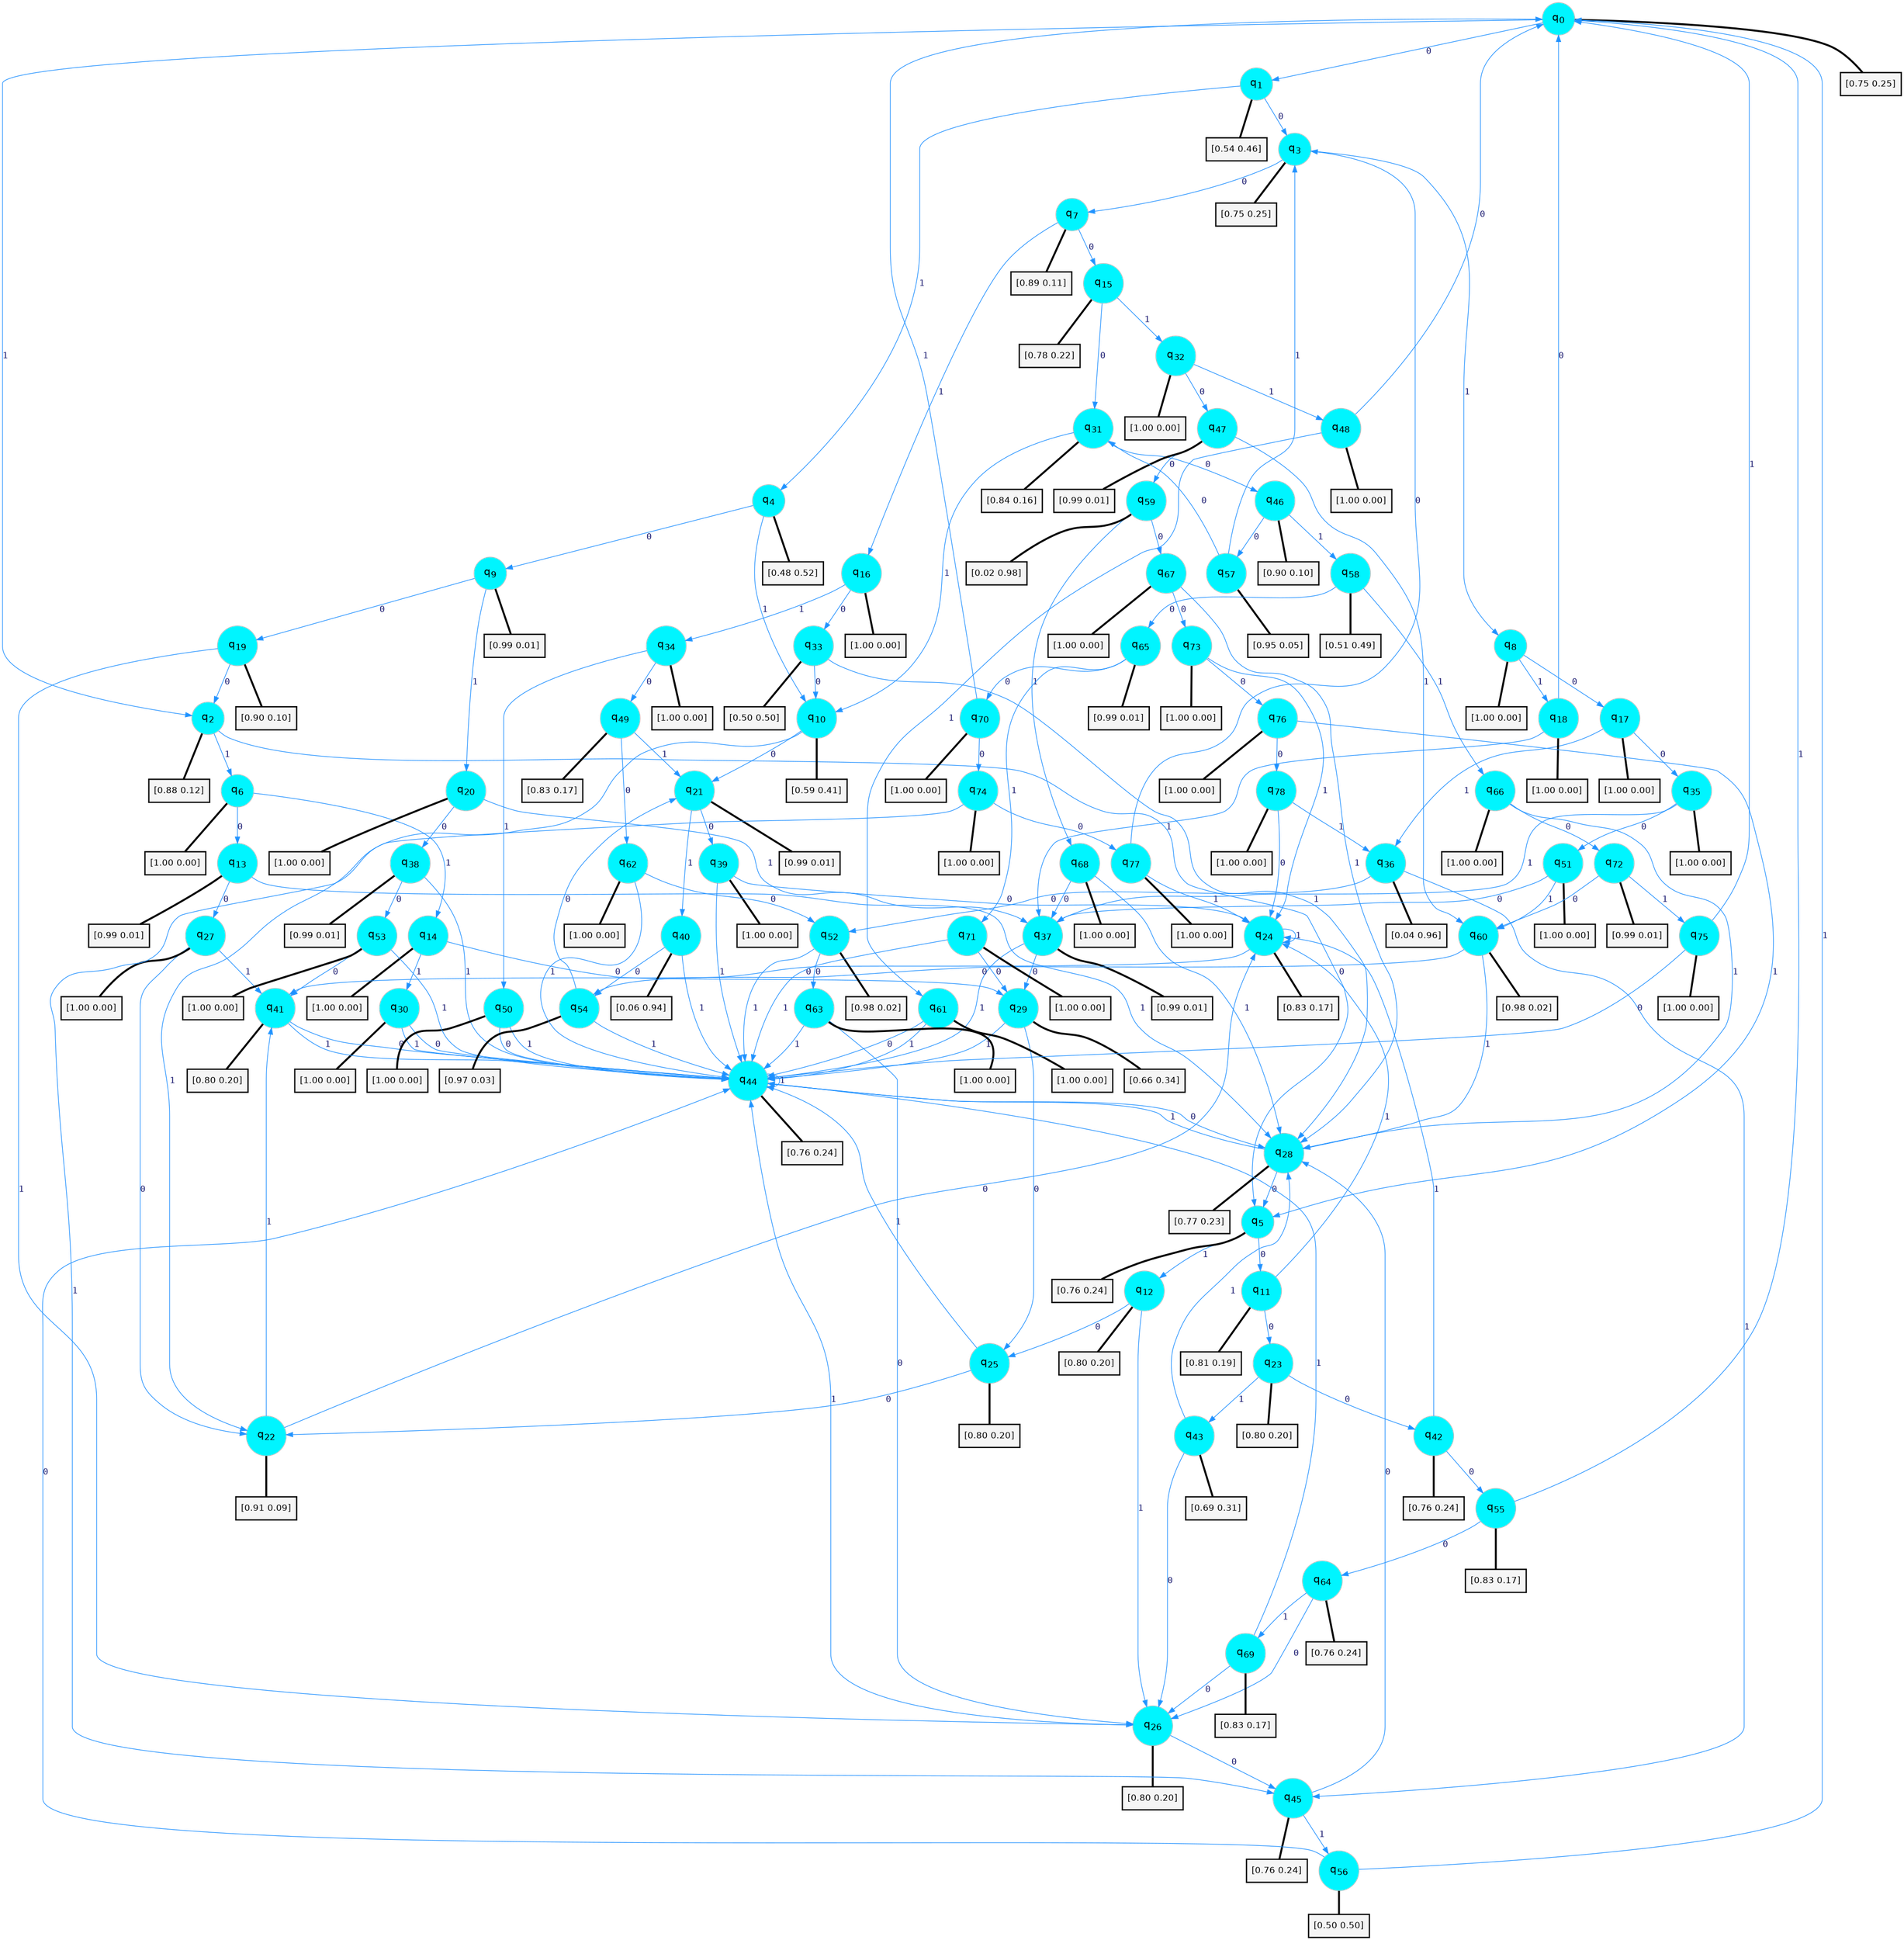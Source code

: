 digraph G {
graph [
bgcolor=transparent, dpi=300, rankdir=TD, size="40,25"];
node [
color=gray, fillcolor=turquoise1, fontcolor=black, fontname=Helvetica, fontsize=16, fontweight=bold, shape=circle, style=filled];
edge [
arrowsize=1, color=dodgerblue1, fontcolor=midnightblue, fontname=courier, fontweight=bold, penwidth=1, style=solid, weight=20];
0[label=<q<SUB>0</SUB>>];
1[label=<q<SUB>1</SUB>>];
2[label=<q<SUB>2</SUB>>];
3[label=<q<SUB>3</SUB>>];
4[label=<q<SUB>4</SUB>>];
5[label=<q<SUB>5</SUB>>];
6[label=<q<SUB>6</SUB>>];
7[label=<q<SUB>7</SUB>>];
8[label=<q<SUB>8</SUB>>];
9[label=<q<SUB>9</SUB>>];
10[label=<q<SUB>10</SUB>>];
11[label=<q<SUB>11</SUB>>];
12[label=<q<SUB>12</SUB>>];
13[label=<q<SUB>13</SUB>>];
14[label=<q<SUB>14</SUB>>];
15[label=<q<SUB>15</SUB>>];
16[label=<q<SUB>16</SUB>>];
17[label=<q<SUB>17</SUB>>];
18[label=<q<SUB>18</SUB>>];
19[label=<q<SUB>19</SUB>>];
20[label=<q<SUB>20</SUB>>];
21[label=<q<SUB>21</SUB>>];
22[label=<q<SUB>22</SUB>>];
23[label=<q<SUB>23</SUB>>];
24[label=<q<SUB>24</SUB>>];
25[label=<q<SUB>25</SUB>>];
26[label=<q<SUB>26</SUB>>];
27[label=<q<SUB>27</SUB>>];
28[label=<q<SUB>28</SUB>>];
29[label=<q<SUB>29</SUB>>];
30[label=<q<SUB>30</SUB>>];
31[label=<q<SUB>31</SUB>>];
32[label=<q<SUB>32</SUB>>];
33[label=<q<SUB>33</SUB>>];
34[label=<q<SUB>34</SUB>>];
35[label=<q<SUB>35</SUB>>];
36[label=<q<SUB>36</SUB>>];
37[label=<q<SUB>37</SUB>>];
38[label=<q<SUB>38</SUB>>];
39[label=<q<SUB>39</SUB>>];
40[label=<q<SUB>40</SUB>>];
41[label=<q<SUB>41</SUB>>];
42[label=<q<SUB>42</SUB>>];
43[label=<q<SUB>43</SUB>>];
44[label=<q<SUB>44</SUB>>];
45[label=<q<SUB>45</SUB>>];
46[label=<q<SUB>46</SUB>>];
47[label=<q<SUB>47</SUB>>];
48[label=<q<SUB>48</SUB>>];
49[label=<q<SUB>49</SUB>>];
50[label=<q<SUB>50</SUB>>];
51[label=<q<SUB>51</SUB>>];
52[label=<q<SUB>52</SUB>>];
53[label=<q<SUB>53</SUB>>];
54[label=<q<SUB>54</SUB>>];
55[label=<q<SUB>55</SUB>>];
56[label=<q<SUB>56</SUB>>];
57[label=<q<SUB>57</SUB>>];
58[label=<q<SUB>58</SUB>>];
59[label=<q<SUB>59</SUB>>];
60[label=<q<SUB>60</SUB>>];
61[label=<q<SUB>61</SUB>>];
62[label=<q<SUB>62</SUB>>];
63[label=<q<SUB>63</SUB>>];
64[label=<q<SUB>64</SUB>>];
65[label=<q<SUB>65</SUB>>];
66[label=<q<SUB>66</SUB>>];
67[label=<q<SUB>67</SUB>>];
68[label=<q<SUB>68</SUB>>];
69[label=<q<SUB>69</SUB>>];
70[label=<q<SUB>70</SUB>>];
71[label=<q<SUB>71</SUB>>];
72[label=<q<SUB>72</SUB>>];
73[label=<q<SUB>73</SUB>>];
74[label=<q<SUB>74</SUB>>];
75[label=<q<SUB>75</SUB>>];
76[label=<q<SUB>76</SUB>>];
77[label=<q<SUB>77</SUB>>];
78[label=<q<SUB>78</SUB>>];
79[label="[0.75 0.25]", shape=box,fontcolor=black, fontname=Helvetica, fontsize=14, penwidth=2, fillcolor=whitesmoke,color=black];
80[label="[0.54 0.46]", shape=box,fontcolor=black, fontname=Helvetica, fontsize=14, penwidth=2, fillcolor=whitesmoke,color=black];
81[label="[0.88 0.12]", shape=box,fontcolor=black, fontname=Helvetica, fontsize=14, penwidth=2, fillcolor=whitesmoke,color=black];
82[label="[0.75 0.25]", shape=box,fontcolor=black, fontname=Helvetica, fontsize=14, penwidth=2, fillcolor=whitesmoke,color=black];
83[label="[0.48 0.52]", shape=box,fontcolor=black, fontname=Helvetica, fontsize=14, penwidth=2, fillcolor=whitesmoke,color=black];
84[label="[0.76 0.24]", shape=box,fontcolor=black, fontname=Helvetica, fontsize=14, penwidth=2, fillcolor=whitesmoke,color=black];
85[label="[1.00 0.00]", shape=box,fontcolor=black, fontname=Helvetica, fontsize=14, penwidth=2, fillcolor=whitesmoke,color=black];
86[label="[0.89 0.11]", shape=box,fontcolor=black, fontname=Helvetica, fontsize=14, penwidth=2, fillcolor=whitesmoke,color=black];
87[label="[1.00 0.00]", shape=box,fontcolor=black, fontname=Helvetica, fontsize=14, penwidth=2, fillcolor=whitesmoke,color=black];
88[label="[0.99 0.01]", shape=box,fontcolor=black, fontname=Helvetica, fontsize=14, penwidth=2, fillcolor=whitesmoke,color=black];
89[label="[0.59 0.41]", shape=box,fontcolor=black, fontname=Helvetica, fontsize=14, penwidth=2, fillcolor=whitesmoke,color=black];
90[label="[0.81 0.19]", shape=box,fontcolor=black, fontname=Helvetica, fontsize=14, penwidth=2, fillcolor=whitesmoke,color=black];
91[label="[0.80 0.20]", shape=box,fontcolor=black, fontname=Helvetica, fontsize=14, penwidth=2, fillcolor=whitesmoke,color=black];
92[label="[0.99 0.01]", shape=box,fontcolor=black, fontname=Helvetica, fontsize=14, penwidth=2, fillcolor=whitesmoke,color=black];
93[label="[1.00 0.00]", shape=box,fontcolor=black, fontname=Helvetica, fontsize=14, penwidth=2, fillcolor=whitesmoke,color=black];
94[label="[0.78 0.22]", shape=box,fontcolor=black, fontname=Helvetica, fontsize=14, penwidth=2, fillcolor=whitesmoke,color=black];
95[label="[1.00 0.00]", shape=box,fontcolor=black, fontname=Helvetica, fontsize=14, penwidth=2, fillcolor=whitesmoke,color=black];
96[label="[1.00 0.00]", shape=box,fontcolor=black, fontname=Helvetica, fontsize=14, penwidth=2, fillcolor=whitesmoke,color=black];
97[label="[1.00 0.00]", shape=box,fontcolor=black, fontname=Helvetica, fontsize=14, penwidth=2, fillcolor=whitesmoke,color=black];
98[label="[0.90 0.10]", shape=box,fontcolor=black, fontname=Helvetica, fontsize=14, penwidth=2, fillcolor=whitesmoke,color=black];
99[label="[1.00 0.00]", shape=box,fontcolor=black, fontname=Helvetica, fontsize=14, penwidth=2, fillcolor=whitesmoke,color=black];
100[label="[0.99 0.01]", shape=box,fontcolor=black, fontname=Helvetica, fontsize=14, penwidth=2, fillcolor=whitesmoke,color=black];
101[label="[0.91 0.09]", shape=box,fontcolor=black, fontname=Helvetica, fontsize=14, penwidth=2, fillcolor=whitesmoke,color=black];
102[label="[0.80 0.20]", shape=box,fontcolor=black, fontname=Helvetica, fontsize=14, penwidth=2, fillcolor=whitesmoke,color=black];
103[label="[0.83 0.17]", shape=box,fontcolor=black, fontname=Helvetica, fontsize=14, penwidth=2, fillcolor=whitesmoke,color=black];
104[label="[0.80 0.20]", shape=box,fontcolor=black, fontname=Helvetica, fontsize=14, penwidth=2, fillcolor=whitesmoke,color=black];
105[label="[0.80 0.20]", shape=box,fontcolor=black, fontname=Helvetica, fontsize=14, penwidth=2, fillcolor=whitesmoke,color=black];
106[label="[1.00 0.00]", shape=box,fontcolor=black, fontname=Helvetica, fontsize=14, penwidth=2, fillcolor=whitesmoke,color=black];
107[label="[0.77 0.23]", shape=box,fontcolor=black, fontname=Helvetica, fontsize=14, penwidth=2, fillcolor=whitesmoke,color=black];
108[label="[0.66 0.34]", shape=box,fontcolor=black, fontname=Helvetica, fontsize=14, penwidth=2, fillcolor=whitesmoke,color=black];
109[label="[1.00 0.00]", shape=box,fontcolor=black, fontname=Helvetica, fontsize=14, penwidth=2, fillcolor=whitesmoke,color=black];
110[label="[0.84 0.16]", shape=box,fontcolor=black, fontname=Helvetica, fontsize=14, penwidth=2, fillcolor=whitesmoke,color=black];
111[label="[1.00 0.00]", shape=box,fontcolor=black, fontname=Helvetica, fontsize=14, penwidth=2, fillcolor=whitesmoke,color=black];
112[label="[0.50 0.50]", shape=box,fontcolor=black, fontname=Helvetica, fontsize=14, penwidth=2, fillcolor=whitesmoke,color=black];
113[label="[1.00 0.00]", shape=box,fontcolor=black, fontname=Helvetica, fontsize=14, penwidth=2, fillcolor=whitesmoke,color=black];
114[label="[1.00 0.00]", shape=box,fontcolor=black, fontname=Helvetica, fontsize=14, penwidth=2, fillcolor=whitesmoke,color=black];
115[label="[0.04 0.96]", shape=box,fontcolor=black, fontname=Helvetica, fontsize=14, penwidth=2, fillcolor=whitesmoke,color=black];
116[label="[0.99 0.01]", shape=box,fontcolor=black, fontname=Helvetica, fontsize=14, penwidth=2, fillcolor=whitesmoke,color=black];
117[label="[0.99 0.01]", shape=box,fontcolor=black, fontname=Helvetica, fontsize=14, penwidth=2, fillcolor=whitesmoke,color=black];
118[label="[1.00 0.00]", shape=box,fontcolor=black, fontname=Helvetica, fontsize=14, penwidth=2, fillcolor=whitesmoke,color=black];
119[label="[0.06 0.94]", shape=box,fontcolor=black, fontname=Helvetica, fontsize=14, penwidth=2, fillcolor=whitesmoke,color=black];
120[label="[0.80 0.20]", shape=box,fontcolor=black, fontname=Helvetica, fontsize=14, penwidth=2, fillcolor=whitesmoke,color=black];
121[label="[0.76 0.24]", shape=box,fontcolor=black, fontname=Helvetica, fontsize=14, penwidth=2, fillcolor=whitesmoke,color=black];
122[label="[0.69 0.31]", shape=box,fontcolor=black, fontname=Helvetica, fontsize=14, penwidth=2, fillcolor=whitesmoke,color=black];
123[label="[0.76 0.24]", shape=box,fontcolor=black, fontname=Helvetica, fontsize=14, penwidth=2, fillcolor=whitesmoke,color=black];
124[label="[0.76 0.24]", shape=box,fontcolor=black, fontname=Helvetica, fontsize=14, penwidth=2, fillcolor=whitesmoke,color=black];
125[label="[0.90 0.10]", shape=box,fontcolor=black, fontname=Helvetica, fontsize=14, penwidth=2, fillcolor=whitesmoke,color=black];
126[label="[0.99 0.01]", shape=box,fontcolor=black, fontname=Helvetica, fontsize=14, penwidth=2, fillcolor=whitesmoke,color=black];
127[label="[1.00 0.00]", shape=box,fontcolor=black, fontname=Helvetica, fontsize=14, penwidth=2, fillcolor=whitesmoke,color=black];
128[label="[0.83 0.17]", shape=box,fontcolor=black, fontname=Helvetica, fontsize=14, penwidth=2, fillcolor=whitesmoke,color=black];
129[label="[1.00 0.00]", shape=box,fontcolor=black, fontname=Helvetica, fontsize=14, penwidth=2, fillcolor=whitesmoke,color=black];
130[label="[1.00 0.00]", shape=box,fontcolor=black, fontname=Helvetica, fontsize=14, penwidth=2, fillcolor=whitesmoke,color=black];
131[label="[0.98 0.02]", shape=box,fontcolor=black, fontname=Helvetica, fontsize=14, penwidth=2, fillcolor=whitesmoke,color=black];
132[label="[1.00 0.00]", shape=box,fontcolor=black, fontname=Helvetica, fontsize=14, penwidth=2, fillcolor=whitesmoke,color=black];
133[label="[0.97 0.03]", shape=box,fontcolor=black, fontname=Helvetica, fontsize=14, penwidth=2, fillcolor=whitesmoke,color=black];
134[label="[0.83 0.17]", shape=box,fontcolor=black, fontname=Helvetica, fontsize=14, penwidth=2, fillcolor=whitesmoke,color=black];
135[label="[0.50 0.50]", shape=box,fontcolor=black, fontname=Helvetica, fontsize=14, penwidth=2, fillcolor=whitesmoke,color=black];
136[label="[0.95 0.05]", shape=box,fontcolor=black, fontname=Helvetica, fontsize=14, penwidth=2, fillcolor=whitesmoke,color=black];
137[label="[0.51 0.49]", shape=box,fontcolor=black, fontname=Helvetica, fontsize=14, penwidth=2, fillcolor=whitesmoke,color=black];
138[label="[0.02 0.98]", shape=box,fontcolor=black, fontname=Helvetica, fontsize=14, penwidth=2, fillcolor=whitesmoke,color=black];
139[label="[0.98 0.02]", shape=box,fontcolor=black, fontname=Helvetica, fontsize=14, penwidth=2, fillcolor=whitesmoke,color=black];
140[label="[1.00 0.00]", shape=box,fontcolor=black, fontname=Helvetica, fontsize=14, penwidth=2, fillcolor=whitesmoke,color=black];
141[label="[1.00 0.00]", shape=box,fontcolor=black, fontname=Helvetica, fontsize=14, penwidth=2, fillcolor=whitesmoke,color=black];
142[label="[1.00 0.00]", shape=box,fontcolor=black, fontname=Helvetica, fontsize=14, penwidth=2, fillcolor=whitesmoke,color=black];
143[label="[0.76 0.24]", shape=box,fontcolor=black, fontname=Helvetica, fontsize=14, penwidth=2, fillcolor=whitesmoke,color=black];
144[label="[0.99 0.01]", shape=box,fontcolor=black, fontname=Helvetica, fontsize=14, penwidth=2, fillcolor=whitesmoke,color=black];
145[label="[1.00 0.00]", shape=box,fontcolor=black, fontname=Helvetica, fontsize=14, penwidth=2, fillcolor=whitesmoke,color=black];
146[label="[1.00 0.00]", shape=box,fontcolor=black, fontname=Helvetica, fontsize=14, penwidth=2, fillcolor=whitesmoke,color=black];
147[label="[1.00 0.00]", shape=box,fontcolor=black, fontname=Helvetica, fontsize=14, penwidth=2, fillcolor=whitesmoke,color=black];
148[label="[0.83 0.17]", shape=box,fontcolor=black, fontname=Helvetica, fontsize=14, penwidth=2, fillcolor=whitesmoke,color=black];
149[label="[1.00 0.00]", shape=box,fontcolor=black, fontname=Helvetica, fontsize=14, penwidth=2, fillcolor=whitesmoke,color=black];
150[label="[1.00 0.00]", shape=box,fontcolor=black, fontname=Helvetica, fontsize=14, penwidth=2, fillcolor=whitesmoke,color=black];
151[label="[0.99 0.01]", shape=box,fontcolor=black, fontname=Helvetica, fontsize=14, penwidth=2, fillcolor=whitesmoke,color=black];
152[label="[1.00 0.00]", shape=box,fontcolor=black, fontname=Helvetica, fontsize=14, penwidth=2, fillcolor=whitesmoke,color=black];
153[label="[1.00 0.00]", shape=box,fontcolor=black, fontname=Helvetica, fontsize=14, penwidth=2, fillcolor=whitesmoke,color=black];
154[label="[1.00 0.00]", shape=box,fontcolor=black, fontname=Helvetica, fontsize=14, penwidth=2, fillcolor=whitesmoke,color=black];
155[label="[1.00 0.00]", shape=box,fontcolor=black, fontname=Helvetica, fontsize=14, penwidth=2, fillcolor=whitesmoke,color=black];
156[label="[1.00 0.00]", shape=box,fontcolor=black, fontname=Helvetica, fontsize=14, penwidth=2, fillcolor=whitesmoke,color=black];
157[label="[1.00 0.00]", shape=box,fontcolor=black, fontname=Helvetica, fontsize=14, penwidth=2, fillcolor=whitesmoke,color=black];
0->1 [label=0];
0->2 [label=1];
0->79 [arrowhead=none, penwidth=3,color=black];
1->3 [label=0];
1->4 [label=1];
1->80 [arrowhead=none, penwidth=3,color=black];
2->5 [label=0];
2->6 [label=1];
2->81 [arrowhead=none, penwidth=3,color=black];
3->7 [label=0];
3->8 [label=1];
3->82 [arrowhead=none, penwidth=3,color=black];
4->9 [label=0];
4->10 [label=1];
4->83 [arrowhead=none, penwidth=3,color=black];
5->11 [label=0];
5->12 [label=1];
5->84 [arrowhead=none, penwidth=3,color=black];
6->13 [label=0];
6->14 [label=1];
6->85 [arrowhead=none, penwidth=3,color=black];
7->15 [label=0];
7->16 [label=1];
7->86 [arrowhead=none, penwidth=3,color=black];
8->17 [label=0];
8->18 [label=1];
8->87 [arrowhead=none, penwidth=3,color=black];
9->19 [label=0];
9->20 [label=1];
9->88 [arrowhead=none, penwidth=3,color=black];
10->21 [label=0];
10->22 [label=1];
10->89 [arrowhead=none, penwidth=3,color=black];
11->23 [label=0];
11->24 [label=1];
11->90 [arrowhead=none, penwidth=3,color=black];
12->25 [label=0];
12->26 [label=1];
12->91 [arrowhead=none, penwidth=3,color=black];
13->27 [label=0];
13->28 [label=1];
13->92 [arrowhead=none, penwidth=3,color=black];
14->29 [label=0];
14->30 [label=1];
14->93 [arrowhead=none, penwidth=3,color=black];
15->31 [label=0];
15->32 [label=1];
15->94 [arrowhead=none, penwidth=3,color=black];
16->33 [label=0];
16->34 [label=1];
16->95 [arrowhead=none, penwidth=3,color=black];
17->35 [label=0];
17->36 [label=1];
17->96 [arrowhead=none, penwidth=3,color=black];
18->0 [label=0];
18->37 [label=1];
18->97 [arrowhead=none, penwidth=3,color=black];
19->2 [label=0];
19->26 [label=1];
19->98 [arrowhead=none, penwidth=3,color=black];
20->38 [label=0];
20->37 [label=1];
20->99 [arrowhead=none, penwidth=3,color=black];
21->39 [label=0];
21->40 [label=1];
21->100 [arrowhead=none, penwidth=3,color=black];
22->24 [label=0];
22->41 [label=1];
22->101 [arrowhead=none, penwidth=3,color=black];
23->42 [label=0];
23->43 [label=1];
23->102 [arrowhead=none, penwidth=3,color=black];
24->41 [label=0];
24->24 [label=1];
24->103 [arrowhead=none, penwidth=3,color=black];
25->22 [label=0];
25->44 [label=1];
25->104 [arrowhead=none, penwidth=3,color=black];
26->45 [label=0];
26->44 [label=1];
26->105 [arrowhead=none, penwidth=3,color=black];
27->22 [label=0];
27->41 [label=1];
27->106 [arrowhead=none, penwidth=3,color=black];
28->5 [label=0];
28->44 [label=1];
28->107 [arrowhead=none, penwidth=3,color=black];
29->25 [label=0];
29->44 [label=1];
29->108 [arrowhead=none, penwidth=3,color=black];
30->44 [label=0];
30->44 [label=1];
30->109 [arrowhead=none, penwidth=3,color=black];
31->46 [label=0];
31->10 [label=1];
31->110 [arrowhead=none, penwidth=3,color=black];
32->47 [label=0];
32->48 [label=1];
32->111 [arrowhead=none, penwidth=3,color=black];
33->10 [label=0];
33->28 [label=1];
33->112 [arrowhead=none, penwidth=3,color=black];
34->49 [label=0];
34->50 [label=1];
34->113 [arrowhead=none, penwidth=3,color=black];
35->51 [label=0];
35->37 [label=1];
35->114 [arrowhead=none, penwidth=3,color=black];
36->52 [label=0];
36->45 [label=1];
36->115 [arrowhead=none, penwidth=3,color=black];
37->29 [label=0];
37->44 [label=1];
37->116 [arrowhead=none, penwidth=3,color=black];
38->53 [label=0];
38->44 [label=1];
38->117 [arrowhead=none, penwidth=3,color=black];
39->24 [label=0];
39->44 [label=1];
39->118 [arrowhead=none, penwidth=3,color=black];
40->54 [label=0];
40->44 [label=1];
40->119 [arrowhead=none, penwidth=3,color=black];
41->44 [label=0];
41->44 [label=1];
41->120 [arrowhead=none, penwidth=3,color=black];
42->55 [label=0];
42->24 [label=1];
42->121 [arrowhead=none, penwidth=3,color=black];
43->26 [label=0];
43->28 [label=1];
43->122 [arrowhead=none, penwidth=3,color=black];
44->28 [label=0];
44->44 [label=1];
44->123 [arrowhead=none, penwidth=3,color=black];
45->28 [label=0];
45->56 [label=1];
45->124 [arrowhead=none, penwidth=3,color=black];
46->57 [label=0];
46->58 [label=1];
46->125 [arrowhead=none, penwidth=3,color=black];
47->59 [label=0];
47->60 [label=1];
47->126 [arrowhead=none, penwidth=3,color=black];
48->0 [label=0];
48->61 [label=1];
48->127 [arrowhead=none, penwidth=3,color=black];
49->62 [label=0];
49->21 [label=1];
49->128 [arrowhead=none, penwidth=3,color=black];
50->44 [label=0];
50->44 [label=1];
50->129 [arrowhead=none, penwidth=3,color=black];
51->37 [label=0];
51->60 [label=1];
51->130 [arrowhead=none, penwidth=3,color=black];
52->63 [label=0];
52->44 [label=1];
52->131 [arrowhead=none, penwidth=3,color=black];
53->41 [label=0];
53->44 [label=1];
53->132 [arrowhead=none, penwidth=3,color=black];
54->21 [label=0];
54->44 [label=1];
54->133 [arrowhead=none, penwidth=3,color=black];
55->64 [label=0];
55->0 [label=1];
55->134 [arrowhead=none, penwidth=3,color=black];
56->44 [label=0];
56->0 [label=1];
56->135 [arrowhead=none, penwidth=3,color=black];
57->31 [label=0];
57->3 [label=1];
57->136 [arrowhead=none, penwidth=3,color=black];
58->65 [label=0];
58->66 [label=1];
58->137 [arrowhead=none, penwidth=3,color=black];
59->67 [label=0];
59->68 [label=1];
59->138 [arrowhead=none, penwidth=3,color=black];
60->54 [label=0];
60->28 [label=1];
60->139 [arrowhead=none, penwidth=3,color=black];
61->44 [label=0];
61->44 [label=1];
61->140 [arrowhead=none, penwidth=3,color=black];
62->52 [label=0];
62->44 [label=1];
62->141 [arrowhead=none, penwidth=3,color=black];
63->26 [label=0];
63->44 [label=1];
63->142 [arrowhead=none, penwidth=3,color=black];
64->26 [label=0];
64->69 [label=1];
64->143 [arrowhead=none, penwidth=3,color=black];
65->70 [label=0];
65->71 [label=1];
65->144 [arrowhead=none, penwidth=3,color=black];
66->72 [label=0];
66->28 [label=1];
66->145 [arrowhead=none, penwidth=3,color=black];
67->73 [label=0];
67->28 [label=1];
67->146 [arrowhead=none, penwidth=3,color=black];
68->37 [label=0];
68->28 [label=1];
68->147 [arrowhead=none, penwidth=3,color=black];
69->26 [label=0];
69->44 [label=1];
69->148 [arrowhead=none, penwidth=3,color=black];
70->74 [label=0];
70->0 [label=1];
70->149 [arrowhead=none, penwidth=3,color=black];
71->29 [label=0];
71->44 [label=1];
71->150 [arrowhead=none, penwidth=3,color=black];
72->60 [label=0];
72->75 [label=1];
72->151 [arrowhead=none, penwidth=3,color=black];
73->76 [label=0];
73->24 [label=1];
73->152 [arrowhead=none, penwidth=3,color=black];
74->77 [label=0];
74->45 [label=1];
74->153 [arrowhead=none, penwidth=3,color=black];
75->44 [label=0];
75->0 [label=1];
75->154 [arrowhead=none, penwidth=3,color=black];
76->78 [label=0];
76->5 [label=1];
76->155 [arrowhead=none, penwidth=3,color=black];
77->3 [label=0];
77->24 [label=1];
77->156 [arrowhead=none, penwidth=3,color=black];
78->24 [label=0];
78->36 [label=1];
78->157 [arrowhead=none, penwidth=3,color=black];
}
